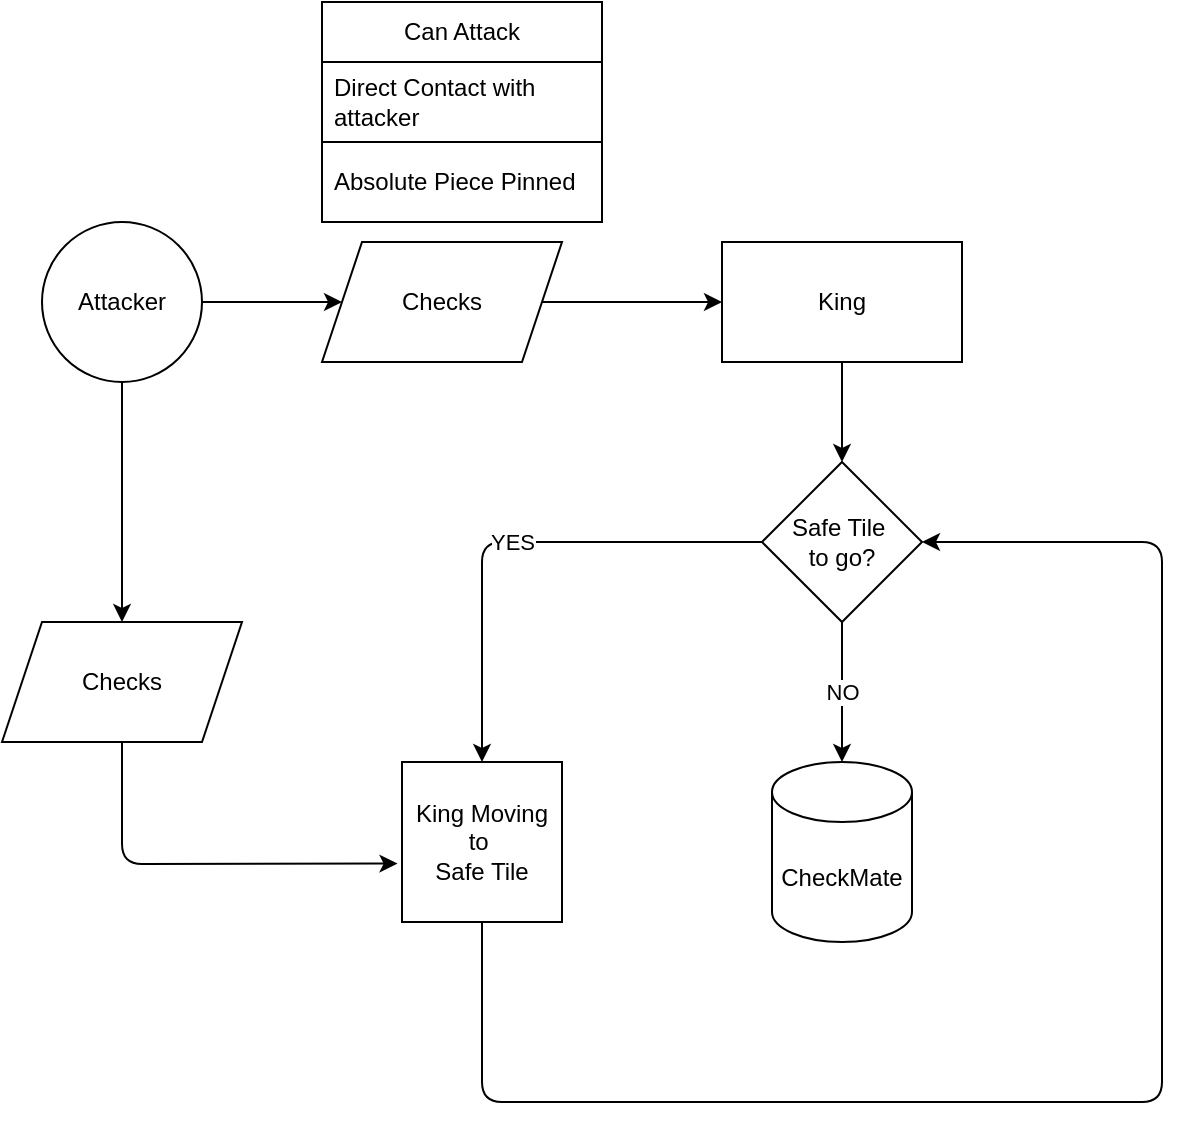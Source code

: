 <mxfile>
    <diagram id="U_ORi-sGzy_r5Kyx3jPE" name="Page-1">
        <mxGraphModel dx="642" dy="596" grid="1" gridSize="10" guides="1" tooltips="1" connect="1" arrows="1" fold="1" page="1" pageScale="1" pageWidth="850" pageHeight="1100" math="0" shadow="0">
            <root>
                <mxCell id="0"/>
                <mxCell id="1" parent="0"/>
                <mxCell id="37" style="edgeStyle=none;html=1;exitX=0.5;exitY=1;exitDx=0;exitDy=0;entryX=0.5;entryY=0;entryDx=0;entryDy=0;" edge="1" parent="1" source="2" target="36">
                    <mxGeometry relative="1" as="geometry"/>
                </mxCell>
                <mxCell id="2" value="King" style="rounded=0;whiteSpace=wrap;html=1;" vertex="1" parent="1">
                    <mxGeometry x="420" y="130" width="120" height="60" as="geometry"/>
                </mxCell>
                <mxCell id="34" style="edgeStyle=none;html=1;exitX=1;exitY=0.5;exitDx=0;exitDy=0;entryX=0;entryY=0.5;entryDx=0;entryDy=0;" edge="1" parent="1" source="6" target="32">
                    <mxGeometry relative="1" as="geometry"/>
                </mxCell>
                <mxCell id="45" style="edgeStyle=none;html=1;exitX=0.5;exitY=1;exitDx=0;exitDy=0;" edge="1" parent="1" source="6">
                    <mxGeometry relative="1" as="geometry">
                        <mxPoint x="120" y="320" as="targetPoint"/>
                    </mxGeometry>
                </mxCell>
                <mxCell id="6" value="Attacker" style="ellipse;whiteSpace=wrap;html=1;aspect=fixed;" vertex="1" parent="1">
                    <mxGeometry x="80" y="120" width="80" height="80" as="geometry"/>
                </mxCell>
                <mxCell id="7" value="Can Attack" style="swimlane;fontStyle=0;childLayout=stackLayout;horizontal=1;startSize=30;horizontalStack=0;resizeParent=1;resizeParentMax=0;resizeLast=0;collapsible=1;marginBottom=0;whiteSpace=wrap;html=1;" vertex="1" parent="1">
                    <mxGeometry x="220" y="10" width="140" height="110" as="geometry">
                        <mxRectangle x="190" y="210" width="60" height="30" as="alternateBounds"/>
                    </mxGeometry>
                </mxCell>
                <mxCell id="8" value="Direct Contact with attacker" style="text;strokeColor=none;fillColor=none;align=left;verticalAlign=middle;spacingLeft=4;spacingRight=4;overflow=hidden;points=[[0,0.5],[1,0.5]];portConstraint=eastwest;rotatable=0;whiteSpace=wrap;html=1;" vertex="1" parent="7">
                    <mxGeometry y="30" width="140" height="40" as="geometry"/>
                </mxCell>
                <mxCell id="9" value="Absolute Piece Pinned" style="text;strokeColor=default;fillColor=none;align=left;verticalAlign=middle;spacingLeft=4;spacingRight=4;overflow=hidden;points=[[0,0.5],[1,0.5]];portConstraint=eastwest;rotatable=0;whiteSpace=wrap;html=1;" vertex="1" parent="7">
                    <mxGeometry y="70" width="140" height="40" as="geometry"/>
                </mxCell>
                <mxCell id="35" style="edgeStyle=none;html=1;exitX=1;exitY=0.5;exitDx=0;exitDy=0;entryX=0;entryY=0.5;entryDx=0;entryDy=0;" edge="1" parent="1" source="32" target="2">
                    <mxGeometry relative="1" as="geometry"/>
                </mxCell>
                <mxCell id="32" value="Checks" style="shape=parallelogram;perimeter=parallelogramPerimeter;whiteSpace=wrap;html=1;fixedSize=1;strokeColor=default;fillColor=none;" vertex="1" parent="1">
                    <mxGeometry x="220" y="130" width="120" height="60" as="geometry"/>
                </mxCell>
                <mxCell id="40" value="NO" style="edgeStyle=none;html=1;exitX=0.5;exitY=1;exitDx=0;exitDy=0;entryX=0.5;entryY=0;entryDx=0;entryDy=0;" edge="1" parent="1" source="36">
                    <mxGeometry relative="1" as="geometry">
                        <mxPoint x="480" y="390" as="targetPoint"/>
                        <Array as="points">
                            <mxPoint x="480" y="360"/>
                        </Array>
                    </mxGeometry>
                </mxCell>
                <mxCell id="44" value="YES" style="edgeStyle=none;html=1;exitX=0;exitY=0.5;exitDx=0;exitDy=0;entryX=0.5;entryY=0;entryDx=0;entryDy=0;" edge="1" parent="1" source="36" target="42">
                    <mxGeometry relative="1" as="geometry">
                        <Array as="points">
                            <mxPoint x="300" y="280"/>
                        </Array>
                    </mxGeometry>
                </mxCell>
                <mxCell id="36" value="Safe Tile&amp;nbsp;&lt;br&gt;to go?" style="rhombus;whiteSpace=wrap;html=1;strokeColor=default;fillColor=none;" vertex="1" parent="1">
                    <mxGeometry x="440" y="240" width="80" height="80" as="geometry"/>
                </mxCell>
                <mxCell id="48" style="edgeStyle=none;html=1;exitX=0.5;exitY=1;exitDx=0;exitDy=0;entryX=1;entryY=0.5;entryDx=0;entryDy=0;" edge="1" parent="1" source="42" target="36">
                    <mxGeometry relative="1" as="geometry">
                        <mxPoint x="300" y="570" as="targetPoint"/>
                        <Array as="points">
                            <mxPoint x="300" y="560"/>
                            <mxPoint x="460" y="560"/>
                            <mxPoint x="640" y="560"/>
                            <mxPoint x="640" y="280"/>
                        </Array>
                    </mxGeometry>
                </mxCell>
                <mxCell id="42" value="King Moving to&amp;nbsp;&lt;br&gt;Safe Tile" style="whiteSpace=wrap;html=1;aspect=fixed;strokeColor=default;fillColor=none;" vertex="1" parent="1">
                    <mxGeometry x="260" y="390" width="80" height="80" as="geometry"/>
                </mxCell>
                <mxCell id="43" value="CheckMate" style="shape=cylinder3;whiteSpace=wrap;html=1;boundedLbl=1;backgroundOutline=1;size=15;strokeColor=default;fillColor=none;" vertex="1" parent="1">
                    <mxGeometry x="445" y="390" width="70" height="90" as="geometry"/>
                </mxCell>
                <mxCell id="47" style="edgeStyle=none;html=1;exitX=0.5;exitY=1;exitDx=0;exitDy=0;entryX=-0.028;entryY=0.635;entryDx=0;entryDy=0;entryPerimeter=0;" edge="1" parent="1" source="46" target="42">
                    <mxGeometry relative="1" as="geometry">
                        <Array as="points">
                            <mxPoint x="120" y="441"/>
                        </Array>
                    </mxGeometry>
                </mxCell>
                <mxCell id="46" value="Checks" style="shape=parallelogram;perimeter=parallelogramPerimeter;whiteSpace=wrap;html=1;fixedSize=1;strokeColor=default;fillColor=none;" vertex="1" parent="1">
                    <mxGeometry x="60" y="320" width="120" height="60" as="geometry"/>
                </mxCell>
            </root>
        </mxGraphModel>
    </diagram>
</mxfile>